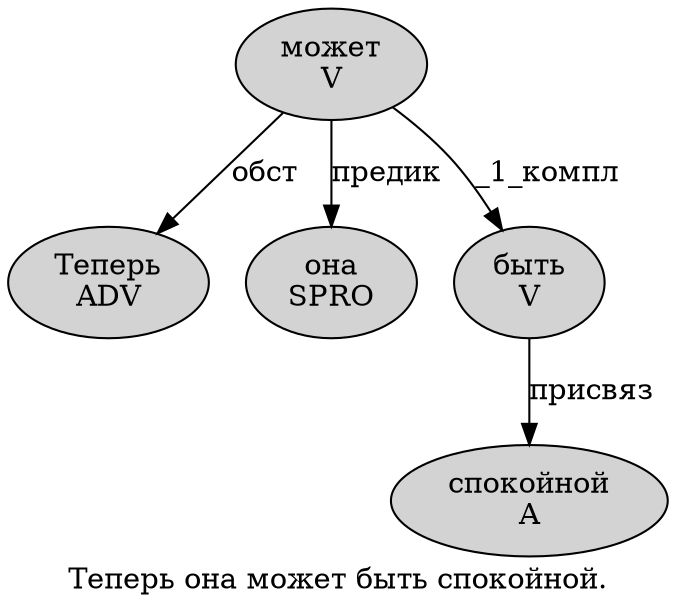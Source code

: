 digraph SENTENCE_1642 {
	graph [label="Теперь она может быть спокойной."]
	node [style=filled]
		0 [label="Теперь
ADV" color="" fillcolor=lightgray penwidth=1 shape=ellipse]
		1 [label="она
SPRO" color="" fillcolor=lightgray penwidth=1 shape=ellipse]
		2 [label="может
V" color="" fillcolor=lightgray penwidth=1 shape=ellipse]
		3 [label="быть
V" color="" fillcolor=lightgray penwidth=1 shape=ellipse]
		4 [label="спокойной
A" color="" fillcolor=lightgray penwidth=1 shape=ellipse]
			2 -> 0 [label="обст"]
			2 -> 1 [label="предик"]
			2 -> 3 [label="_1_компл"]
			3 -> 4 [label="присвяз"]
}